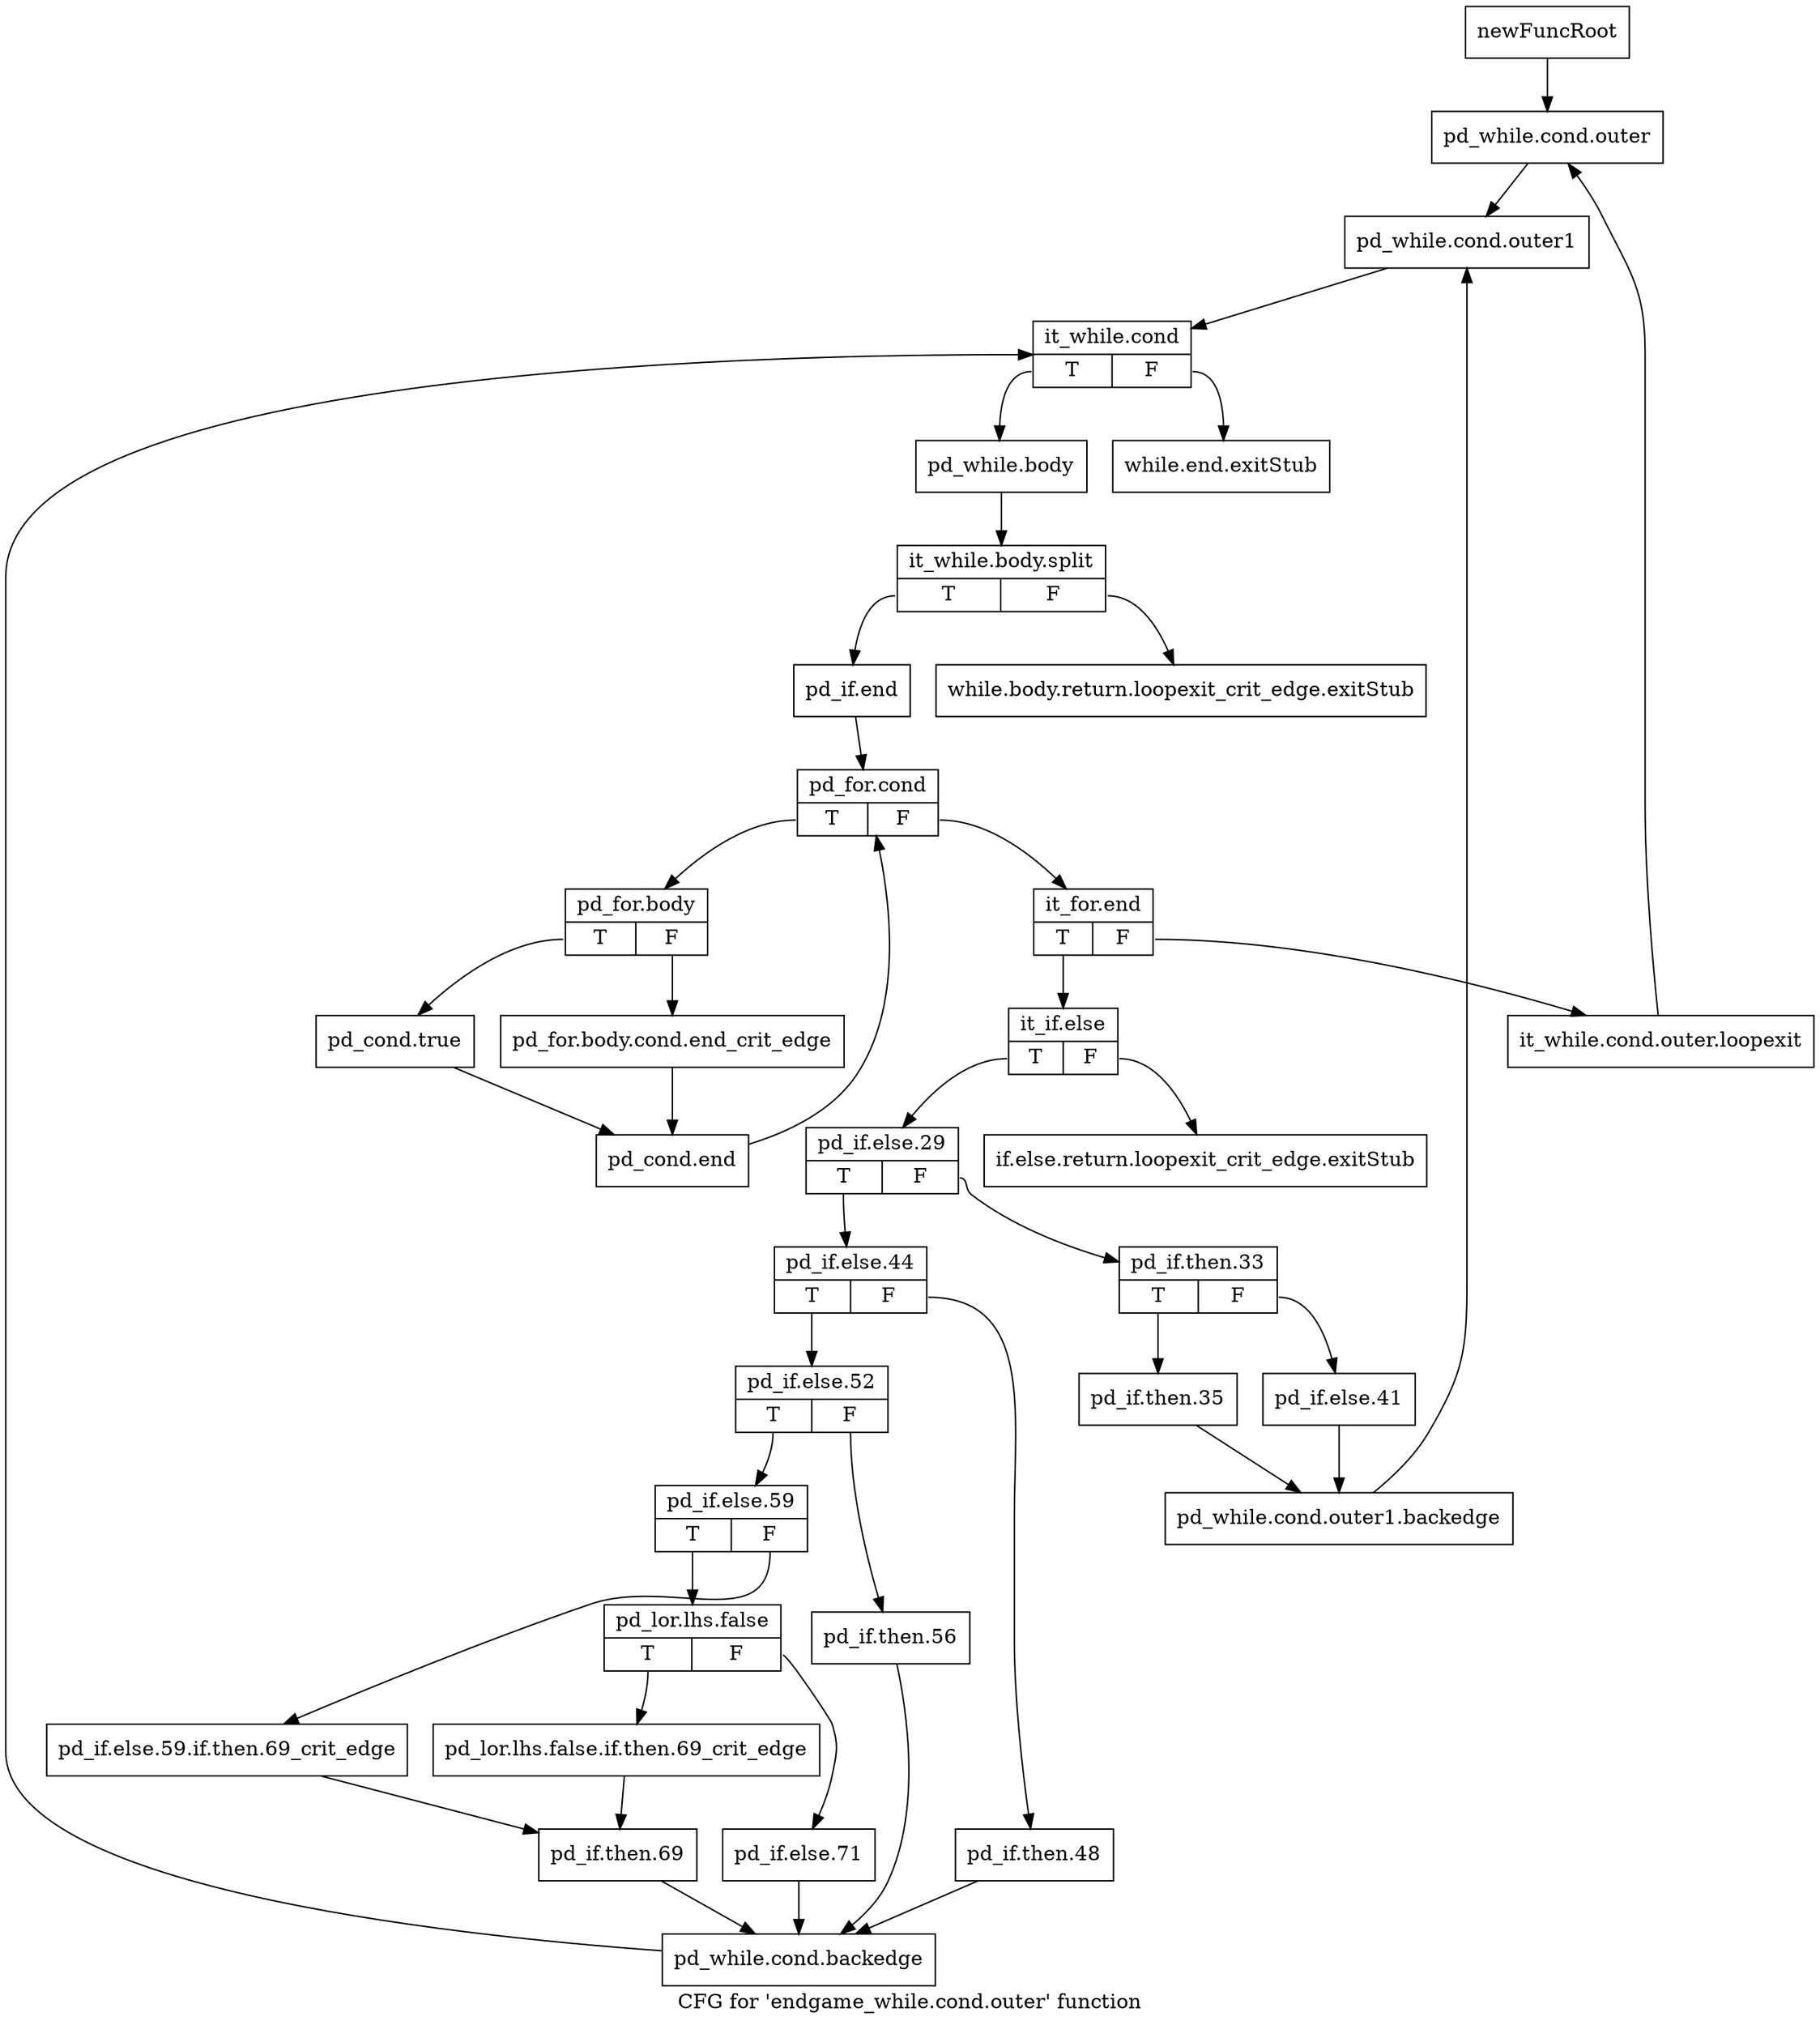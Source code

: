 digraph "CFG for 'endgame_while.cond.outer' function" {
	label="CFG for 'endgame_while.cond.outer' function";

	Node0x48051c0 [shape=record,label="{newFuncRoot}"];
	Node0x48051c0 -> Node0x4805300;
	Node0x4805210 [shape=record,label="{while.end.exitStub}"];
	Node0x4805260 [shape=record,label="{while.body.return.loopexit_crit_edge.exitStub}"];
	Node0x48052b0 [shape=record,label="{if.else.return.loopexit_crit_edge.exitStub}"];
	Node0x4805300 [shape=record,label="{pd_while.cond.outer}"];
	Node0x4805300 -> Node0x4805350;
	Node0x4805350 [shape=record,label="{pd_while.cond.outer1}"];
	Node0x4805350 -> Node0x48053a0;
	Node0x48053a0 [shape=record,label="{it_while.cond|{<s0>T|<s1>F}}"];
	Node0x48053a0:s0 -> Node0x48053f0;
	Node0x48053a0:s1 -> Node0x4805210;
	Node0x48053f0 [shape=record,label="{pd_while.body}"];
	Node0x48053f0 -> Node0x4d98f30;
	Node0x4d98f30 [shape=record,label="{it_while.body.split|{<s0>T|<s1>F}}"];
	Node0x4d98f30:s0 -> Node0x4805440;
	Node0x4d98f30:s1 -> Node0x4805260;
	Node0x4805440 [shape=record,label="{pd_if.end}"];
	Node0x4805440 -> Node0x4805490;
	Node0x4805490 [shape=record,label="{pd_for.cond|{<s0>T|<s1>F}}"];
	Node0x4805490:s0 -> Node0x4806b90;
	Node0x4805490:s1 -> Node0x48054e0;
	Node0x48054e0 [shape=record,label="{it_for.end|{<s0>T|<s1>F}}"];
	Node0x48054e0:s0 -> Node0x4805580;
	Node0x48054e0:s1 -> Node0x4805530;
	Node0x4805530 [shape=record,label="{it_while.cond.outer.loopexit}"];
	Node0x4805530 -> Node0x4805300;
	Node0x4805580 [shape=record,label="{it_if.else|{<s0>T|<s1>F}}"];
	Node0x4805580:s0 -> Node0x48055d0;
	Node0x4805580:s1 -> Node0x48052b0;
	Node0x48055d0 [shape=record,label="{pd_if.else.29|{<s0>T|<s1>F}}"];
	Node0x48055d0:s0 -> Node0x4806820;
	Node0x48055d0:s1 -> Node0x4805620;
	Node0x4805620 [shape=record,label="{pd_if.then.33|{<s0>T|<s1>F}}"];
	Node0x4805620:s0 -> Node0x4806780;
	Node0x4805620:s1 -> Node0x4806730;
	Node0x4806730 [shape=record,label="{pd_if.else.41}"];
	Node0x4806730 -> Node0x48067d0;
	Node0x4806780 [shape=record,label="{pd_if.then.35}"];
	Node0x4806780 -> Node0x48067d0;
	Node0x48067d0 [shape=record,label="{pd_while.cond.outer1.backedge}"];
	Node0x48067d0 -> Node0x4805350;
	Node0x4806820 [shape=record,label="{pd_if.else.44|{<s0>T|<s1>F}}"];
	Node0x4806820:s0 -> Node0x48068c0;
	Node0x4806820:s1 -> Node0x4806870;
	Node0x4806870 [shape=record,label="{pd_if.then.48}"];
	Node0x4806870 -> Node0x4806b40;
	Node0x48068c0 [shape=record,label="{pd_if.else.52|{<s0>T|<s1>F}}"];
	Node0x48068c0:s0 -> Node0x4806960;
	Node0x48068c0:s1 -> Node0x4806910;
	Node0x4806910 [shape=record,label="{pd_if.then.56}"];
	Node0x4806910 -> Node0x4806b40;
	Node0x4806960 [shape=record,label="{pd_if.else.59|{<s0>T|<s1>F}}"];
	Node0x4806960:s0 -> Node0x4806a00;
	Node0x4806960:s1 -> Node0x48069b0;
	Node0x48069b0 [shape=record,label="{pd_if.else.59.if.then.69_crit_edge}"];
	Node0x48069b0 -> Node0x4806af0;
	Node0x4806a00 [shape=record,label="{pd_lor.lhs.false|{<s0>T|<s1>F}}"];
	Node0x4806a00:s0 -> Node0x4806aa0;
	Node0x4806a00:s1 -> Node0x4806a50;
	Node0x4806a50 [shape=record,label="{pd_if.else.71}"];
	Node0x4806a50 -> Node0x4806b40;
	Node0x4806aa0 [shape=record,label="{pd_lor.lhs.false.if.then.69_crit_edge}"];
	Node0x4806aa0 -> Node0x4806af0;
	Node0x4806af0 [shape=record,label="{pd_if.then.69}"];
	Node0x4806af0 -> Node0x4806b40;
	Node0x4806b40 [shape=record,label="{pd_while.cond.backedge}"];
	Node0x4806b40 -> Node0x48053a0;
	Node0x4806b90 [shape=record,label="{pd_for.body|{<s0>T|<s1>F}}"];
	Node0x4806b90:s0 -> Node0x4806c30;
	Node0x4806b90:s1 -> Node0x4806be0;
	Node0x4806be0 [shape=record,label="{pd_for.body.cond.end_crit_edge}"];
	Node0x4806be0 -> Node0x4806c80;
	Node0x4806c30 [shape=record,label="{pd_cond.true}"];
	Node0x4806c30 -> Node0x4806c80;
	Node0x4806c80 [shape=record,label="{pd_cond.end}"];
	Node0x4806c80 -> Node0x4805490;
}

